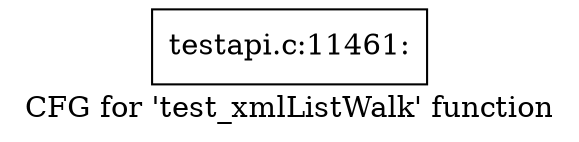 digraph "CFG for 'test_xmlListWalk' function" {
	label="CFG for 'test_xmlListWalk' function";

	Node0x4697700 [shape=record,label="{testapi.c:11461:}"];
}
